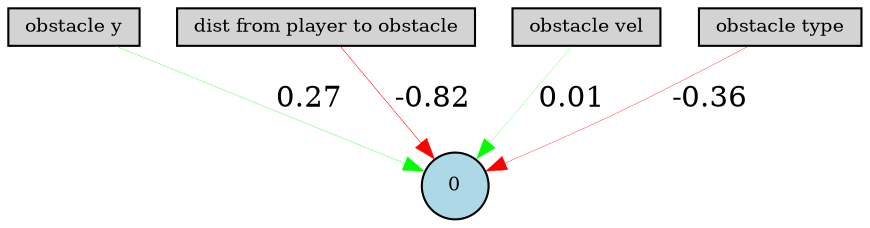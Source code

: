 digraph {
	node [fontsize=9 height=0.2 shape=circle width=0.2]
	"obstacle y" [fillcolor=lightgray shape=box style=filled]
	"dist from player to obstacle" [fillcolor=lightgray shape=box style=filled]
	"obstacle vel" [fillcolor=lightgray shape=box style=filled]
	"obstacle type" [fillcolor=lightgray shape=box style=filled]
	0 [fillcolor=lightblue style=filled]
	"obstacle y" -> 0 [label=0.27 color=green penwidth=0.15382682268638104 style=solid]
	"dist from player to obstacle" -> 0 [label=-0.82 color=red penwidth=0.2646283382416297 style=solid]
	"obstacle vel" -> 0 [label=0.01 color=green penwidth=0.10165436020140288 style=solid]
	"obstacle type" -> 0 [label=-0.36 color=red penwidth=0.17242763320398558 style=solid]
}
